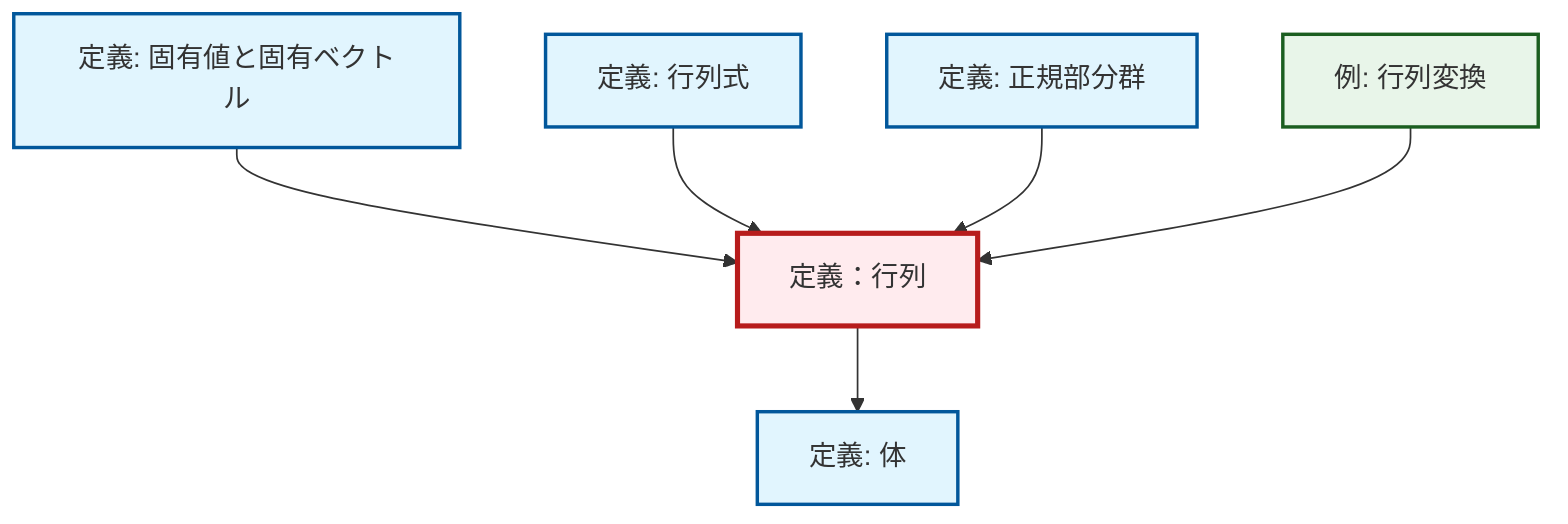 graph TD
    classDef definition fill:#e1f5fe,stroke:#01579b,stroke-width:2px
    classDef theorem fill:#f3e5f5,stroke:#4a148c,stroke-width:2px
    classDef axiom fill:#fff3e0,stroke:#e65100,stroke-width:2px
    classDef example fill:#e8f5e9,stroke:#1b5e20,stroke-width:2px
    classDef current fill:#ffebee,stroke:#b71c1c,stroke-width:3px
    def-field["定義: 体"]:::definition
    ex-matrix-transformation["例: 行列変換"]:::example
    def-normal-subgroup["定義: 正規部分群"]:::definition
    def-eigenvalue-eigenvector["定義: 固有値と固有ベクトル"]:::definition
    def-determinant["定義: 行列式"]:::definition
    def-matrix["定義：行列"]:::definition
    def-eigenvalue-eigenvector --> def-matrix
    def-determinant --> def-matrix
    def-matrix --> def-field
    def-normal-subgroup --> def-matrix
    ex-matrix-transformation --> def-matrix
    class def-matrix current